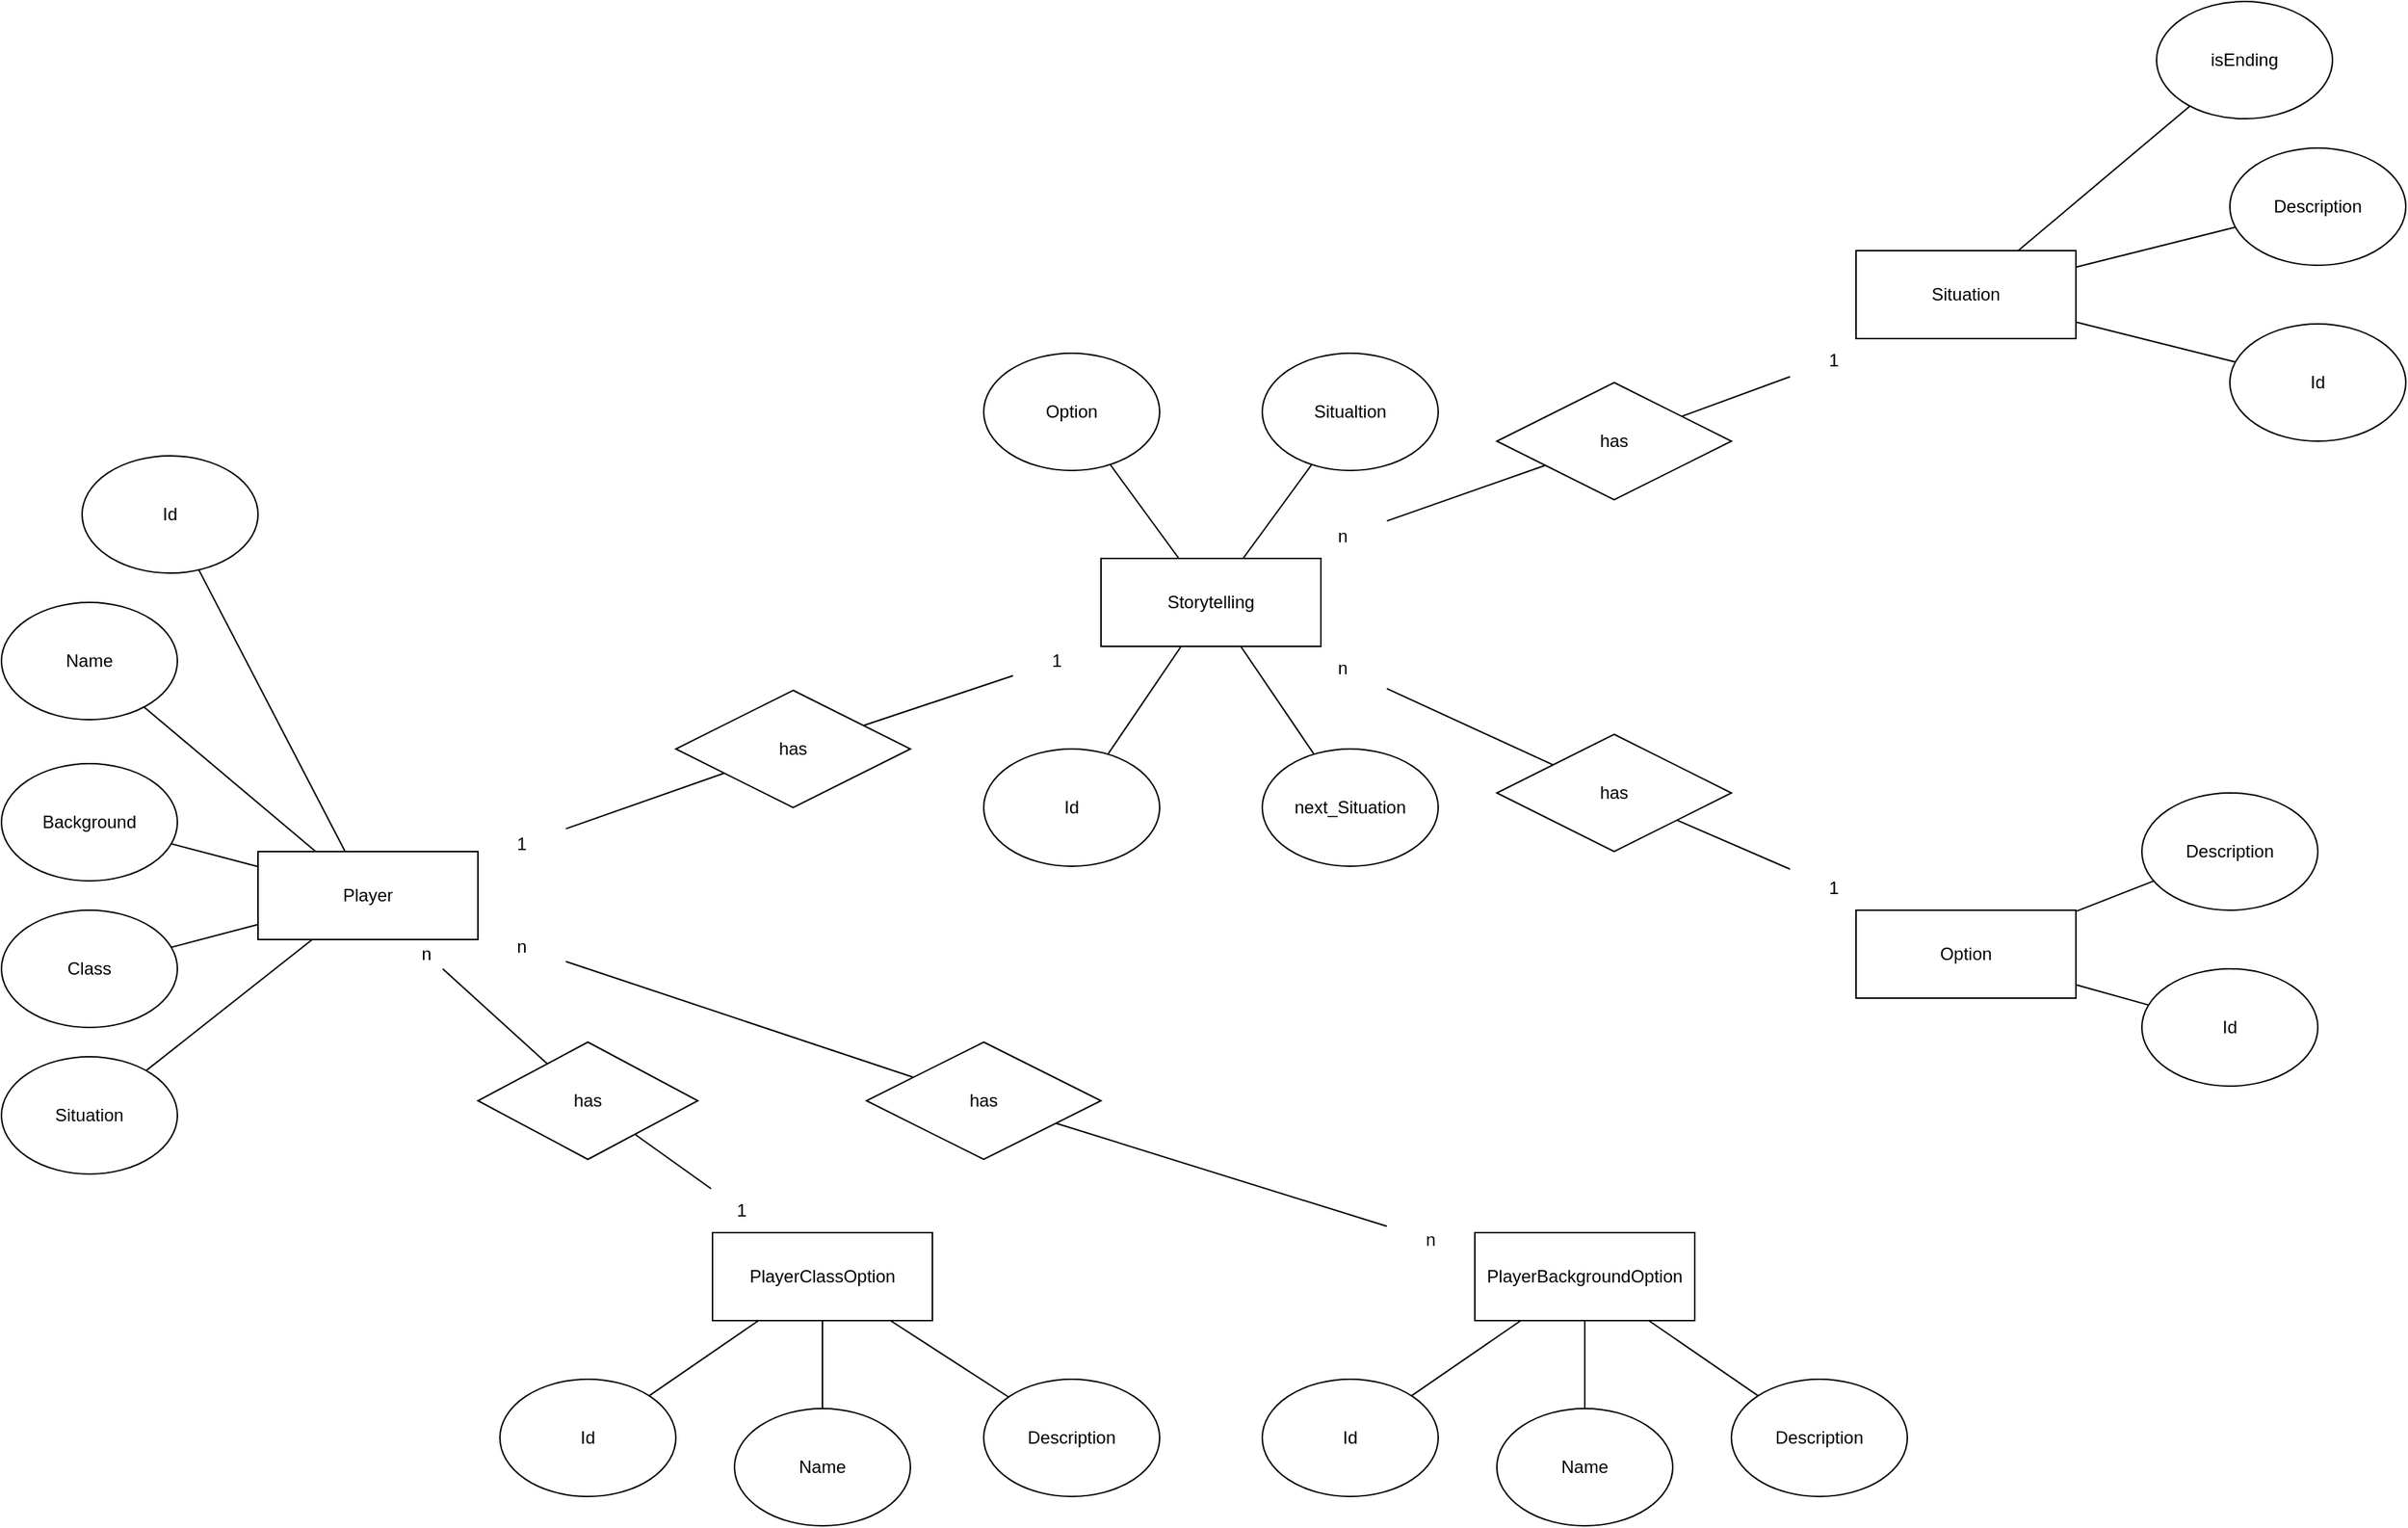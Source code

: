 <mxfile version="24.7.17">
  <diagram id="R2lEEEUBdFMjLlhIrx00" name="Page-1">
    <mxGraphModel dx="1371" dy="613" grid="1" gridSize="10" guides="1" tooltips="1" connect="1" arrows="1" fold="1" page="1" pageScale="1" pageWidth="850" pageHeight="1100" math="0" shadow="0" extFonts="Permanent Marker^https://fonts.googleapis.com/css?family=Permanent+Marker">
      <root>
        <mxCell id="0" />
        <mxCell id="1" parent="0" />
        <mxCell id="Wc9sLztaOv5FQMC_ZbN--1" value="Player" style="rounded=0;whiteSpace=wrap;html=1;" parent="1" vertex="1">
          <mxGeometry x="-145" y="620" width="150" height="60" as="geometry" />
        </mxCell>
        <mxCell id="Wc9sLztaOv5FQMC_ZbN--2" value="Situation" style="rounded=0;whiteSpace=wrap;html=1;" parent="1" vertex="1">
          <mxGeometry x="945" y="210" width="150" height="60" as="geometry" />
        </mxCell>
        <mxCell id="Wc9sLztaOv5FQMC_ZbN--4" value="Storytelling" style="rounded=0;whiteSpace=wrap;html=1;" parent="1" vertex="1">
          <mxGeometry x="430" y="420" width="150" height="60" as="geometry" />
        </mxCell>
        <mxCell id="Wc9sLztaOv5FQMC_ZbN--6" value="PlayerClassOption" style="rounded=0;whiteSpace=wrap;html=1;" parent="1" vertex="1">
          <mxGeometry x="165" y="880" width="150" height="60" as="geometry" />
        </mxCell>
        <mxCell id="Wc9sLztaOv5FQMC_ZbN--8" value="Id" style="ellipse;whiteSpace=wrap;html=1;" parent="1" vertex="1">
          <mxGeometry x="-265" y="350" width="120" height="80" as="geometry" />
        </mxCell>
        <mxCell id="Wc9sLztaOv5FQMC_ZbN--9" value="Id" style="ellipse;whiteSpace=wrap;html=1;" parent="1" vertex="1">
          <mxGeometry x="1200" y="260" width="120" height="80" as="geometry" />
        </mxCell>
        <mxCell id="Wc9sLztaOv5FQMC_ZbN--11" value="Id" style="ellipse;whiteSpace=wrap;html=1;" parent="1" vertex="1">
          <mxGeometry x="350" y="550" width="120" height="80" as="geometry" />
        </mxCell>
        <mxCell id="Wc9sLztaOv5FQMC_ZbN--13" value="Name" style="ellipse;whiteSpace=wrap;html=1;" parent="1" vertex="1">
          <mxGeometry x="-320" y="450" width="120" height="80" as="geometry" />
        </mxCell>
        <mxCell id="Wc9sLztaOv5FQMC_ZbN--17" value="Description" style="ellipse;whiteSpace=wrap;html=1;" parent="1" vertex="1">
          <mxGeometry x="1200" y="140" width="120" height="80" as="geometry" />
        </mxCell>
        <mxCell id="Wc9sLztaOv5FQMC_ZbN--18" value="Id" style="ellipse;whiteSpace=wrap;html=1;" parent="1" vertex="1">
          <mxGeometry x="20" y="980" width="120" height="80" as="geometry" />
        </mxCell>
        <mxCell id="Wc9sLztaOv5FQMC_ZbN--19" value="Name" style="ellipse;whiteSpace=wrap;html=1;" parent="1" vertex="1">
          <mxGeometry x="180" y="1000" width="120" height="80" as="geometry" />
        </mxCell>
        <mxCell id="Wc9sLztaOv5FQMC_ZbN--20" value="Description" style="ellipse;whiteSpace=wrap;html=1;" parent="1" vertex="1">
          <mxGeometry x="350" y="980" width="120" height="80" as="geometry" />
        </mxCell>
        <mxCell id="Wc9sLztaOv5FQMC_ZbN--23" value="isEnding&lt;span style=&quot;color: rgba(0, 0, 0, 0); font-family: monospace; font-size: 0px; text-align: start; text-wrap: nowrap;&quot;&gt;%3CmxGraphModel%3E%3Croot%3E%3CmxCell%20id%3D%220%22%2F%3E%3CmxCell%20id%3D%221%22%20parent%3D%220%22%2F%3E%3CmxCell%20id%3D%222%22%20value%3D%22Description%22%20style%3D%22ellipse%3BwhiteSpace%3Dwrap%3Bhtml%3D1%3B%22%20vertex%3D%221%22%20parent%3D%221%22%3E%3CmxGeometry%20x%3D%22620%22%20y%3D%22190%22%20width%3D%22120%22%20height%3D%2280%22%20as%3D%22geometry%22%2F%3E%3C%2FmxCell%3E%3C%2Froot%3E%3C%2FmxGraphModel%3E&lt;/span&gt;" style="ellipse;whiteSpace=wrap;html=1;" parent="1" vertex="1">
          <mxGeometry x="1150" y="40" width="120" height="80" as="geometry" />
        </mxCell>
        <mxCell id="Wc9sLztaOv5FQMC_ZbN--24" value="Background" style="ellipse;whiteSpace=wrap;html=1;" parent="1" vertex="1">
          <mxGeometry x="-320" y="560" width="120" height="80" as="geometry" />
        </mxCell>
        <mxCell id="Wc9sLztaOv5FQMC_ZbN--25" value="next_Situation" style="ellipse;whiteSpace=wrap;html=1;" parent="1" vertex="1">
          <mxGeometry x="540" y="550" width="120" height="80" as="geometry" />
        </mxCell>
        <mxCell id="Wc9sLztaOv5FQMC_ZbN--26" value="Option" style="ellipse;whiteSpace=wrap;html=1;" parent="1" vertex="1">
          <mxGeometry x="350" y="280" width="120" height="80" as="geometry" />
        </mxCell>
        <mxCell id="Wc9sLztaOv5FQMC_ZbN--27" value="Situaltion" style="ellipse;whiteSpace=wrap;html=1;" parent="1" vertex="1">
          <mxGeometry x="540" y="280" width="120" height="80" as="geometry" />
        </mxCell>
        <mxCell id="Wc9sLztaOv5FQMC_ZbN--28" value="Class" style="ellipse;whiteSpace=wrap;html=1;" parent="1" vertex="1">
          <mxGeometry x="-320" y="660" width="120" height="80" as="geometry" />
        </mxCell>
        <mxCell id="Wc9sLztaOv5FQMC_ZbN--30" value="Situation" style="ellipse;whiteSpace=wrap;html=1;" parent="1" vertex="1">
          <mxGeometry x="-320" y="760" width="120" height="80" as="geometry" />
        </mxCell>
        <mxCell id="Wc9sLztaOv5FQMC_ZbN--32" value="PlayerBackgroundOption" style="rounded=0;whiteSpace=wrap;html=1;" parent="1" vertex="1">
          <mxGeometry x="685" y="880" width="150" height="60" as="geometry" />
        </mxCell>
        <mxCell id="Wc9sLztaOv5FQMC_ZbN--33" value="Id" style="ellipse;whiteSpace=wrap;html=1;" parent="1" vertex="1">
          <mxGeometry x="540" y="980" width="120" height="80" as="geometry" />
        </mxCell>
        <mxCell id="Wc9sLztaOv5FQMC_ZbN--34" value="Name" style="ellipse;whiteSpace=wrap;html=1;" parent="1" vertex="1">
          <mxGeometry x="700" y="1000" width="120" height="80" as="geometry" />
        </mxCell>
        <mxCell id="Wc9sLztaOv5FQMC_ZbN--35" value="Description" style="ellipse;whiteSpace=wrap;html=1;" parent="1" vertex="1">
          <mxGeometry x="860" y="980" width="120" height="80" as="geometry" />
        </mxCell>
        <mxCell id="Wc9sLztaOv5FQMC_ZbN--36" value="Option" style="rounded=0;whiteSpace=wrap;html=1;" parent="1" vertex="1">
          <mxGeometry x="945" y="660" width="150" height="60" as="geometry" />
        </mxCell>
        <mxCell id="Wc9sLztaOv5FQMC_ZbN--37" value="Id" style="ellipse;whiteSpace=wrap;html=1;" parent="1" vertex="1">
          <mxGeometry x="1140" y="700" width="120" height="80" as="geometry" />
        </mxCell>
        <mxCell id="Wc9sLztaOv5FQMC_ZbN--39" value="Description" style="ellipse;whiteSpace=wrap;html=1;" parent="1" vertex="1">
          <mxGeometry x="1140" y="580" width="120" height="80" as="geometry" />
        </mxCell>
        <mxCell id="Wc9sLztaOv5FQMC_ZbN--43" value="" style="endArrow=none;html=1;rounded=0;" parent="1" source="Wc9sLztaOv5FQMC_ZbN--1" target="Wc9sLztaOv5FQMC_ZbN--8" edge="1">
          <mxGeometry width="50" height="50" relative="1" as="geometry">
            <mxPoint x="30" y="540" as="sourcePoint" />
            <mxPoint x="80" y="490" as="targetPoint" />
          </mxGeometry>
        </mxCell>
        <mxCell id="Wc9sLztaOv5FQMC_ZbN--44" value="" style="endArrow=none;html=1;rounded=0;" parent="1" source="Wc9sLztaOv5FQMC_ZbN--1" target="Wc9sLztaOv5FQMC_ZbN--13" edge="1">
          <mxGeometry width="50" height="50" relative="1" as="geometry">
            <mxPoint x="-76" y="630" as="sourcePoint" />
            <mxPoint x="-175" y="438" as="targetPoint" />
          </mxGeometry>
        </mxCell>
        <mxCell id="Wc9sLztaOv5FQMC_ZbN--45" value="" style="endArrow=none;html=1;rounded=0;" parent="1" source="Wc9sLztaOv5FQMC_ZbN--1" target="Wc9sLztaOv5FQMC_ZbN--24" edge="1">
          <mxGeometry width="50" height="50" relative="1" as="geometry">
            <mxPoint x="-66" y="640" as="sourcePoint" />
            <mxPoint x="-165" y="448" as="targetPoint" />
          </mxGeometry>
        </mxCell>
        <mxCell id="Wc9sLztaOv5FQMC_ZbN--46" value="" style="endArrow=none;html=1;rounded=0;" parent="1" source="Wc9sLztaOv5FQMC_ZbN--1" target="Wc9sLztaOv5FQMC_ZbN--28" edge="1">
          <mxGeometry width="50" height="50" relative="1" as="geometry">
            <mxPoint x="-56" y="650" as="sourcePoint" />
            <mxPoint x="-155" y="458" as="targetPoint" />
          </mxGeometry>
        </mxCell>
        <mxCell id="Wc9sLztaOv5FQMC_ZbN--47" value="" style="endArrow=none;html=1;rounded=0;" parent="1" source="Wc9sLztaOv5FQMC_ZbN--1" target="Wc9sLztaOv5FQMC_ZbN--30" edge="1">
          <mxGeometry width="50" height="50" relative="1" as="geometry">
            <mxPoint x="-46" y="660" as="sourcePoint" />
            <mxPoint x="-145" y="468" as="targetPoint" />
          </mxGeometry>
        </mxCell>
        <mxCell id="Wc9sLztaOv5FQMC_ZbN--49" value="" style="endArrow=none;html=1;rounded=0;" parent="1" source="Wc9sLztaOv5FQMC_ZbN--4" target="Wc9sLztaOv5FQMC_ZbN--27" edge="1">
          <mxGeometry width="50" height="50" relative="1" as="geometry">
            <mxPoint x="460" y="690" as="sourcePoint" />
            <mxPoint x="361" y="498" as="targetPoint" />
          </mxGeometry>
        </mxCell>
        <mxCell id="Wc9sLztaOv5FQMC_ZbN--50" value="" style="endArrow=none;html=1;rounded=0;" parent="1" source="Wc9sLztaOv5FQMC_ZbN--4" target="Wc9sLztaOv5FQMC_ZbN--26" edge="1">
          <mxGeometry width="50" height="50" relative="1" as="geometry">
            <mxPoint x="-16" y="690" as="sourcePoint" />
            <mxPoint x="-115" y="498" as="targetPoint" />
          </mxGeometry>
        </mxCell>
        <mxCell id="Wc9sLztaOv5FQMC_ZbN--52" value="" style="endArrow=none;html=1;rounded=0;" parent="1" source="Wc9sLztaOv5FQMC_ZbN--4" target="Wc9sLztaOv5FQMC_ZbN--11" edge="1">
          <mxGeometry width="50" height="50" relative="1" as="geometry">
            <mxPoint x="537" y="430" as="sourcePoint" />
            <mxPoint x="584" y="366" as="targetPoint" />
          </mxGeometry>
        </mxCell>
        <mxCell id="Wc9sLztaOv5FQMC_ZbN--53" value="" style="endArrow=none;html=1;rounded=0;" parent="1" source="Wc9sLztaOv5FQMC_ZbN--4" target="Wc9sLztaOv5FQMC_ZbN--25" edge="1">
          <mxGeometry width="50" height="50" relative="1" as="geometry">
            <mxPoint x="547" y="440" as="sourcePoint" />
            <mxPoint x="594" y="376" as="targetPoint" />
          </mxGeometry>
        </mxCell>
        <mxCell id="Wc9sLztaOv5FQMC_ZbN--54" value="" style="endArrow=none;html=1;rounded=0;" parent="1" source="Wc9sLztaOv5FQMC_ZbN--6" target="Wc9sLztaOv5FQMC_ZbN--20" edge="1">
          <mxGeometry width="50" height="50" relative="1" as="geometry">
            <mxPoint x="557" y="450" as="sourcePoint" />
            <mxPoint x="604" y="386" as="targetPoint" />
          </mxGeometry>
        </mxCell>
        <mxCell id="Wc9sLztaOv5FQMC_ZbN--55" value="" style="endArrow=none;html=1;rounded=0;" parent="1" source="Wc9sLztaOv5FQMC_ZbN--6" target="Wc9sLztaOv5FQMC_ZbN--19" edge="1">
          <mxGeometry width="50" height="50" relative="1" as="geometry">
            <mxPoint x="307" y="950" as="sourcePoint" />
            <mxPoint x="379" y="1001" as="targetPoint" />
          </mxGeometry>
        </mxCell>
        <mxCell id="Wc9sLztaOv5FQMC_ZbN--56" value="" style="endArrow=none;html=1;rounded=0;" parent="1" source="Wc9sLztaOv5FQMC_ZbN--6" target="Wc9sLztaOv5FQMC_ZbN--18" edge="1">
          <mxGeometry width="50" height="50" relative="1" as="geometry">
            <mxPoint x="317" y="960" as="sourcePoint" />
            <mxPoint x="389" y="1011" as="targetPoint" />
          </mxGeometry>
        </mxCell>
        <mxCell id="Wc9sLztaOv5FQMC_ZbN--57" value="" style="endArrow=none;html=1;rounded=0;" parent="1" source="Wc9sLztaOv5FQMC_ZbN--32" target="Wc9sLztaOv5FQMC_ZbN--33" edge="1">
          <mxGeometry width="50" height="50" relative="1" as="geometry">
            <mxPoint x="327" y="970" as="sourcePoint" />
            <mxPoint x="399" y="1021" as="targetPoint" />
          </mxGeometry>
        </mxCell>
        <mxCell id="Wc9sLztaOv5FQMC_ZbN--58" value="" style="endArrow=none;html=1;rounded=0;" parent="1" source="Wc9sLztaOv5FQMC_ZbN--32" target="Wc9sLztaOv5FQMC_ZbN--34" edge="1">
          <mxGeometry width="50" height="50" relative="1" as="geometry">
            <mxPoint x="737" y="950" as="sourcePoint" />
            <mxPoint x="654" y="1003" as="targetPoint" />
          </mxGeometry>
        </mxCell>
        <mxCell id="Wc9sLztaOv5FQMC_ZbN--59" value="" style="endArrow=none;html=1;rounded=0;" parent="1" source="Wc9sLztaOv5FQMC_ZbN--32" target="Wc9sLztaOv5FQMC_ZbN--35" edge="1">
          <mxGeometry width="50" height="50" relative="1" as="geometry">
            <mxPoint x="747" y="960" as="sourcePoint" />
            <mxPoint x="664" y="1013" as="targetPoint" />
          </mxGeometry>
        </mxCell>
        <mxCell id="Wc9sLztaOv5FQMC_ZbN--60" value="" style="endArrow=none;html=1;rounded=0;" parent="1" source="Wc9sLztaOv5FQMC_ZbN--37" target="Wc9sLztaOv5FQMC_ZbN--36" edge="1">
          <mxGeometry width="50" height="50" relative="1" as="geometry">
            <mxPoint x="757" y="970" as="sourcePoint" />
            <mxPoint x="674" y="1023" as="targetPoint" />
          </mxGeometry>
        </mxCell>
        <mxCell id="Wc9sLztaOv5FQMC_ZbN--64" value="" style="endArrow=none;html=1;rounded=0;" parent="1" source="Wc9sLztaOv5FQMC_ZbN--39" target="Wc9sLztaOv5FQMC_ZbN--36" edge="1">
          <mxGeometry width="50" height="50" relative="1" as="geometry">
            <mxPoint x="1190" y="820" as="sourcePoint" />
            <mxPoint x="1081" y="740" as="targetPoint" />
          </mxGeometry>
        </mxCell>
        <mxCell id="Wc9sLztaOv5FQMC_ZbN--65" value="" style="endArrow=none;html=1;rounded=0;" parent="1" source="Wc9sLztaOv5FQMC_ZbN--9" target="Wc9sLztaOv5FQMC_ZbN--2" edge="1">
          <mxGeometry width="50" height="50" relative="1" as="geometry">
            <mxPoint x="1178" y="598" as="sourcePoint" />
            <mxPoint x="1074" y="670" as="targetPoint" />
          </mxGeometry>
        </mxCell>
        <mxCell id="Wc9sLztaOv5FQMC_ZbN--67" value="" style="endArrow=none;html=1;rounded=0;" parent="1" source="Wc9sLztaOv5FQMC_ZbN--17" target="Wc9sLztaOv5FQMC_ZbN--2" edge="1">
          <mxGeometry width="50" height="50" relative="1" as="geometry">
            <mxPoint x="1198" y="618" as="sourcePoint" />
            <mxPoint x="1094" y="690" as="targetPoint" />
          </mxGeometry>
        </mxCell>
        <mxCell id="Wc9sLztaOv5FQMC_ZbN--68" value="" style="endArrow=none;html=1;rounded=0;" parent="1" source="Wc9sLztaOv5FQMC_ZbN--2" target="Wc9sLztaOv5FQMC_ZbN--23" edge="1">
          <mxGeometry width="50" height="50" relative="1" as="geometry">
            <mxPoint x="1208" y="628" as="sourcePoint" />
            <mxPoint x="1104" y="700" as="targetPoint" />
          </mxGeometry>
        </mxCell>
        <mxCell id="Wc9sLztaOv5FQMC_ZbN--69" value="has" style="rhombus;whiteSpace=wrap;html=1;" parent="1" vertex="1">
          <mxGeometry x="270" y="750" width="160" height="80" as="geometry" />
        </mxCell>
        <mxCell id="Wc9sLztaOv5FQMC_ZbN--70" value="has" style="rhombus;whiteSpace=wrap;html=1;" parent="1" vertex="1">
          <mxGeometry x="5" y="750" width="150" height="80" as="geometry" />
        </mxCell>
        <mxCell id="Wc9sLztaOv5FQMC_ZbN--71" value="" style="endArrow=none;html=1;rounded=0;" parent="1" source="Wc9sLztaOv5FQMC_ZbN--86" target="Wc9sLztaOv5FQMC_ZbN--69" edge="1">
          <mxGeometry width="50" height="50" relative="1" as="geometry">
            <mxPoint x="495" y="490" as="sourcePoint" />
            <mxPoint x="445" y="564" as="targetPoint" />
          </mxGeometry>
        </mxCell>
        <mxCell id="Wc9sLztaOv5FQMC_ZbN--72" value="" style="endArrow=none;html=1;rounded=0;" parent="1" source="Wc9sLztaOv5FQMC_ZbN--85" target="Wc9sLztaOv5FQMC_ZbN--69" edge="1">
          <mxGeometry width="50" height="50" relative="1" as="geometry">
            <mxPoint x="696" y="890" as="sourcePoint" />
            <mxPoint x="378" y="762" as="targetPoint" />
          </mxGeometry>
        </mxCell>
        <mxCell id="Wc9sLztaOv5FQMC_ZbN--74" value="" style="endArrow=none;html=1;rounded=0;" parent="1" source="Wc9sLztaOv5FQMC_ZbN--78" target="Wc9sLztaOv5FQMC_ZbN--70" edge="1">
          <mxGeometry width="50" height="50" relative="1" as="geometry">
            <mxPoint x="15" y="676" as="sourcePoint" />
            <mxPoint x="317" y="743" as="targetPoint" />
          </mxGeometry>
        </mxCell>
        <mxCell id="Wc9sLztaOv5FQMC_ZbN--76" value="" style="endArrow=none;html=1;rounded=0;" parent="1" source="Wc9sLztaOv5FQMC_ZbN--82" target="Wc9sLztaOv5FQMC_ZbN--6" edge="1">
          <mxGeometry width="50" height="50" relative="1" as="geometry">
            <mxPoint x="25" y="686" as="sourcePoint" />
            <mxPoint x="327" y="753" as="targetPoint" />
          </mxGeometry>
        </mxCell>
        <mxCell id="Wc9sLztaOv5FQMC_ZbN--79" value="" style="endArrow=none;html=1;rounded=0;" parent="1" source="Wc9sLztaOv5FQMC_ZbN--1" target="Wc9sLztaOv5FQMC_ZbN--78" edge="1">
          <mxGeometry width="50" height="50" relative="1" as="geometry">
            <mxPoint x="-38" y="680" as="sourcePoint" />
            <mxPoint x="53" y="765" as="targetPoint" />
          </mxGeometry>
        </mxCell>
        <mxCell id="Wc9sLztaOv5FQMC_ZbN--78" value="n" style="text;html=1;align=center;verticalAlign=middle;whiteSpace=wrap;rounded=0;" parent="1" vertex="1">
          <mxGeometry x="-60" y="680" width="60" height="20" as="geometry" />
        </mxCell>
        <mxCell id="Wc9sLztaOv5FQMC_ZbN--83" value="" style="endArrow=none;html=1;rounded=0;" parent="1" source="Wc9sLztaOv5FQMC_ZbN--70" target="Wc9sLztaOv5FQMC_ZbN--82" edge="1">
          <mxGeometry width="50" height="50" relative="1" as="geometry">
            <mxPoint x="111" y="813" as="sourcePoint" />
            <mxPoint x="200" y="880" as="targetPoint" />
          </mxGeometry>
        </mxCell>
        <mxCell id="Wc9sLztaOv5FQMC_ZbN--82" value="1" style="text;html=1;align=center;verticalAlign=middle;whiteSpace=wrap;rounded=0;" parent="1" vertex="1">
          <mxGeometry x="155" y="850" width="60" height="30" as="geometry" />
        </mxCell>
        <mxCell id="Wc9sLztaOv5FQMC_ZbN--84" value="" style="endArrow=none;html=1;rounded=0;" parent="1" source="Wc9sLztaOv5FQMC_ZbN--1" target="Wc9sLztaOv5FQMC_ZbN--85" edge="1">
          <mxGeometry width="50" height="50" relative="1" as="geometry">
            <mxPoint x="5" y="675" as="sourcePoint" />
            <mxPoint x="302" y="774" as="targetPoint" />
          </mxGeometry>
        </mxCell>
        <mxCell id="Wc9sLztaOv5FQMC_ZbN--85" value="n" style="text;html=1;align=center;verticalAlign=middle;whiteSpace=wrap;rounded=0;" parent="1" vertex="1">
          <mxGeometry x="5" y="670" width="60" height="30" as="geometry" />
        </mxCell>
        <mxCell id="Wc9sLztaOv5FQMC_ZbN--87" value="" style="endArrow=none;html=1;rounded=0;" parent="1" source="Wc9sLztaOv5FQMC_ZbN--32" target="Wc9sLztaOv5FQMC_ZbN--86" edge="1">
          <mxGeometry width="50" height="50" relative="1" as="geometry">
            <mxPoint x="685" y="888" as="sourcePoint" />
            <mxPoint x="400" y="805" as="targetPoint" />
          </mxGeometry>
        </mxCell>
        <mxCell id="Wc9sLztaOv5FQMC_ZbN--86" value="n" style="text;html=1;align=center;verticalAlign=middle;whiteSpace=wrap;rounded=0;" parent="1" vertex="1">
          <mxGeometry x="625" y="870" width="60" height="30" as="geometry" />
        </mxCell>
        <mxCell id="Wc9sLztaOv5FQMC_ZbN--89" value="has" style="rhombus;whiteSpace=wrap;html=1;" parent="1" vertex="1">
          <mxGeometry x="700" y="300" width="160" height="80" as="geometry" />
        </mxCell>
        <mxCell id="Wc9sLztaOv5FQMC_ZbN--90" value="has" style="rhombus;whiteSpace=wrap;html=1;" parent="1" vertex="1">
          <mxGeometry x="700" y="540" width="160" height="80" as="geometry" />
        </mxCell>
        <mxCell id="Wc9sLztaOv5FQMC_ZbN--91" value="" style="endArrow=none;html=1;rounded=0;" parent="1" source="Wc9sLztaOv5FQMC_ZbN--96" target="Wc9sLztaOv5FQMC_ZbN--4" edge="1">
          <mxGeometry width="50" height="50" relative="1" as="geometry">
            <mxPoint x="850" y="455.5" as="sourcePoint" />
            <mxPoint x="624" y="384.5" as="targetPoint" />
          </mxGeometry>
        </mxCell>
        <mxCell id="Wc9sLztaOv5FQMC_ZbN--92" value="" style="endArrow=none;html=1;rounded=0;" parent="1" source="Wc9sLztaOv5FQMC_ZbN--101" target="Wc9sLztaOv5FQMC_ZbN--89" edge="1">
          <mxGeometry width="50" height="50" relative="1" as="geometry">
            <mxPoint x="746" y="517" as="sourcePoint" />
            <mxPoint x="590" y="478" as="targetPoint" />
          </mxGeometry>
        </mxCell>
        <mxCell id="Wc9sLztaOv5FQMC_ZbN--93" value="" style="endArrow=none;html=1;rounded=0;" parent="1" source="Wc9sLztaOv5FQMC_ZbN--95" target="Wc9sLztaOv5FQMC_ZbN--4" edge="1">
          <mxGeometry width="50" height="50" relative="1" as="geometry">
            <mxPoint x="756" y="527" as="sourcePoint" />
            <mxPoint x="600" y="488" as="targetPoint" />
          </mxGeometry>
        </mxCell>
        <mxCell id="Wc9sLztaOv5FQMC_ZbN--94" value="" style="endArrow=none;html=1;rounded=0;" parent="1" source="Wc9sLztaOv5FQMC_ZbN--97" target="Wc9sLztaOv5FQMC_ZbN--90" edge="1">
          <mxGeometry width="50" height="50" relative="1" as="geometry">
            <mxPoint x="766" y="537" as="sourcePoint" />
            <mxPoint x="610" y="498" as="targetPoint" />
          </mxGeometry>
        </mxCell>
        <mxCell id="Wc9sLztaOv5FQMC_ZbN--98" value="" style="endArrow=none;html=1;rounded=0;" parent="1" source="Wc9sLztaOv5FQMC_ZbN--36" target="Wc9sLztaOv5FQMC_ZbN--97" edge="1">
          <mxGeometry width="50" height="50" relative="1" as="geometry">
            <mxPoint x="958" y="660" as="sourcePoint" />
            <mxPoint x="811" y="590" as="targetPoint" />
          </mxGeometry>
        </mxCell>
        <mxCell id="Wc9sLztaOv5FQMC_ZbN--97" value="1" style="text;html=1;align=center;verticalAlign=middle;whiteSpace=wrap;rounded=0;" parent="1" vertex="1">
          <mxGeometry x="900" y="630" width="60" height="30" as="geometry" />
        </mxCell>
        <mxCell id="Wc9sLztaOv5FQMC_ZbN--100" value="" style="endArrow=none;html=1;rounded=0;" parent="1" source="Wc9sLztaOv5FQMC_ZbN--90" target="Wc9sLztaOv5FQMC_ZbN--96" edge="1">
          <mxGeometry width="50" height="50" relative="1" as="geometry">
            <mxPoint x="728" y="551" as="sourcePoint" />
            <mxPoint x="571" y="480" as="targetPoint" />
          </mxGeometry>
        </mxCell>
        <mxCell id="Wc9sLztaOv5FQMC_ZbN--96" value="n" style="text;html=1;align=center;verticalAlign=middle;whiteSpace=wrap;rounded=0;" parent="1" vertex="1">
          <mxGeometry x="565" y="480" width="60" height="30" as="geometry" />
        </mxCell>
        <mxCell id="Wc9sLztaOv5FQMC_ZbN--102" value="" style="endArrow=none;html=1;rounded=0;" parent="1" source="Wc9sLztaOv5FQMC_ZbN--2" target="Wc9sLztaOv5FQMC_ZbN--101" edge="1">
          <mxGeometry width="50" height="50" relative="1" as="geometry">
            <mxPoint x="948" y="270" as="sourcePoint" />
            <mxPoint x="824" y="322" as="targetPoint" />
          </mxGeometry>
        </mxCell>
        <mxCell id="Wc9sLztaOv5FQMC_ZbN--101" value="1" style="text;html=1;align=center;verticalAlign=middle;whiteSpace=wrap;rounded=0;" parent="1" vertex="1">
          <mxGeometry x="900" y="270" width="60" height="30" as="geometry" />
        </mxCell>
        <mxCell id="Wc9sLztaOv5FQMC_ZbN--103" value="" style="endArrow=none;html=1;rounded=0;" parent="1" source="Wc9sLztaOv5FQMC_ZbN--89" target="Wc9sLztaOv5FQMC_ZbN--95" edge="1">
          <mxGeometry width="50" height="50" relative="1" as="geometry">
            <mxPoint x="736" y="358" as="sourcePoint" />
            <mxPoint x="580" y="420" as="targetPoint" />
          </mxGeometry>
        </mxCell>
        <mxCell id="Wc9sLztaOv5FQMC_ZbN--95" value="n" style="text;html=1;align=center;verticalAlign=middle;whiteSpace=wrap;rounded=0;" parent="1" vertex="1">
          <mxGeometry x="565" y="390" width="60" height="30" as="geometry" />
        </mxCell>
        <mxCell id="Wc9sLztaOv5FQMC_ZbN--104" value="has" style="rhombus;whiteSpace=wrap;html=1;" parent="1" vertex="1">
          <mxGeometry x="140" y="510" width="160" height="80" as="geometry" />
        </mxCell>
        <mxCell id="Wc9sLztaOv5FQMC_ZbN--105" value="" style="endArrow=none;html=1;rounded=0;" parent="1" source="Wc9sLztaOv5FQMC_ZbN--110" target="Wc9sLztaOv5FQMC_ZbN--4" edge="1">
          <mxGeometry width="50" height="50" relative="1" as="geometry">
            <mxPoint x="743" y="367" as="sourcePoint" />
            <mxPoint x="635" y="404" as="targetPoint" />
          </mxGeometry>
        </mxCell>
        <mxCell id="Wc9sLztaOv5FQMC_ZbN--106" value="" style="endArrow=none;html=1;rounded=0;" parent="1" source="Wc9sLztaOv5FQMC_ZbN--108" target="Wc9sLztaOv5FQMC_ZbN--1" edge="1">
          <mxGeometry width="50" height="50" relative="1" as="geometry">
            <mxPoint x="241" y="536" as="sourcePoint" />
            <mxPoint x="440" y="481" as="targetPoint" />
          </mxGeometry>
        </mxCell>
        <mxCell id="Wc9sLztaOv5FQMC_ZbN--112" value="" style="endArrow=none;html=1;rounded=0;" parent="1" source="Wc9sLztaOv5FQMC_ZbN--104" target="Wc9sLztaOv5FQMC_ZbN--108" edge="1">
          <mxGeometry width="50" height="50" relative="1" as="geometry">
            <mxPoint x="187" y="566" as="sourcePoint" />
            <mxPoint x="5" y="625" as="targetPoint" />
          </mxGeometry>
        </mxCell>
        <mxCell id="Wc9sLztaOv5FQMC_ZbN--108" value="1" style="text;html=1;align=center;verticalAlign=middle;whiteSpace=wrap;rounded=0;" parent="1" vertex="1">
          <mxGeometry x="5" y="600" width="60" height="30" as="geometry" />
        </mxCell>
        <mxCell id="Wc9sLztaOv5FQMC_ZbN--113" value="" style="endArrow=none;html=1;rounded=0;" parent="1" source="Wc9sLztaOv5FQMC_ZbN--104" target="Wc9sLztaOv5FQMC_ZbN--110" edge="1">
          <mxGeometry width="50" height="50" relative="1" as="geometry">
            <mxPoint x="281" y="533" as="sourcePoint" />
            <mxPoint x="430" y="478" as="targetPoint" />
          </mxGeometry>
        </mxCell>
        <mxCell id="Wc9sLztaOv5FQMC_ZbN--110" value="1" style="text;html=1;align=center;verticalAlign=middle;whiteSpace=wrap;rounded=0;" parent="1" vertex="1">
          <mxGeometry x="370" y="475" width="60" height="30" as="geometry" />
        </mxCell>
      </root>
    </mxGraphModel>
  </diagram>
</mxfile>

